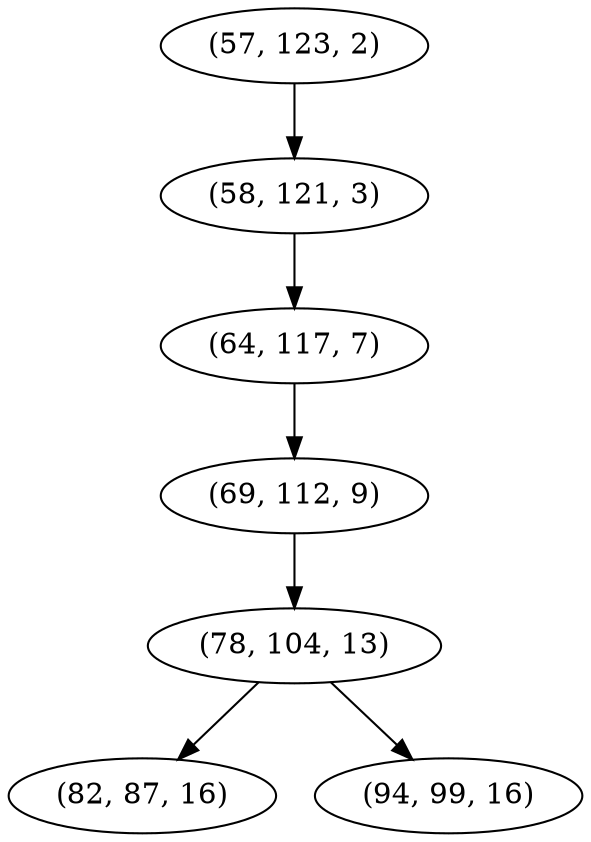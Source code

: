 digraph tree {
    "(57, 123, 2)";
    "(58, 121, 3)";
    "(64, 117, 7)";
    "(69, 112, 9)";
    "(78, 104, 13)";
    "(82, 87, 16)";
    "(94, 99, 16)";
    "(57, 123, 2)" -> "(58, 121, 3)";
    "(58, 121, 3)" -> "(64, 117, 7)";
    "(64, 117, 7)" -> "(69, 112, 9)";
    "(69, 112, 9)" -> "(78, 104, 13)";
    "(78, 104, 13)" -> "(82, 87, 16)";
    "(78, 104, 13)" -> "(94, 99, 16)";
}
